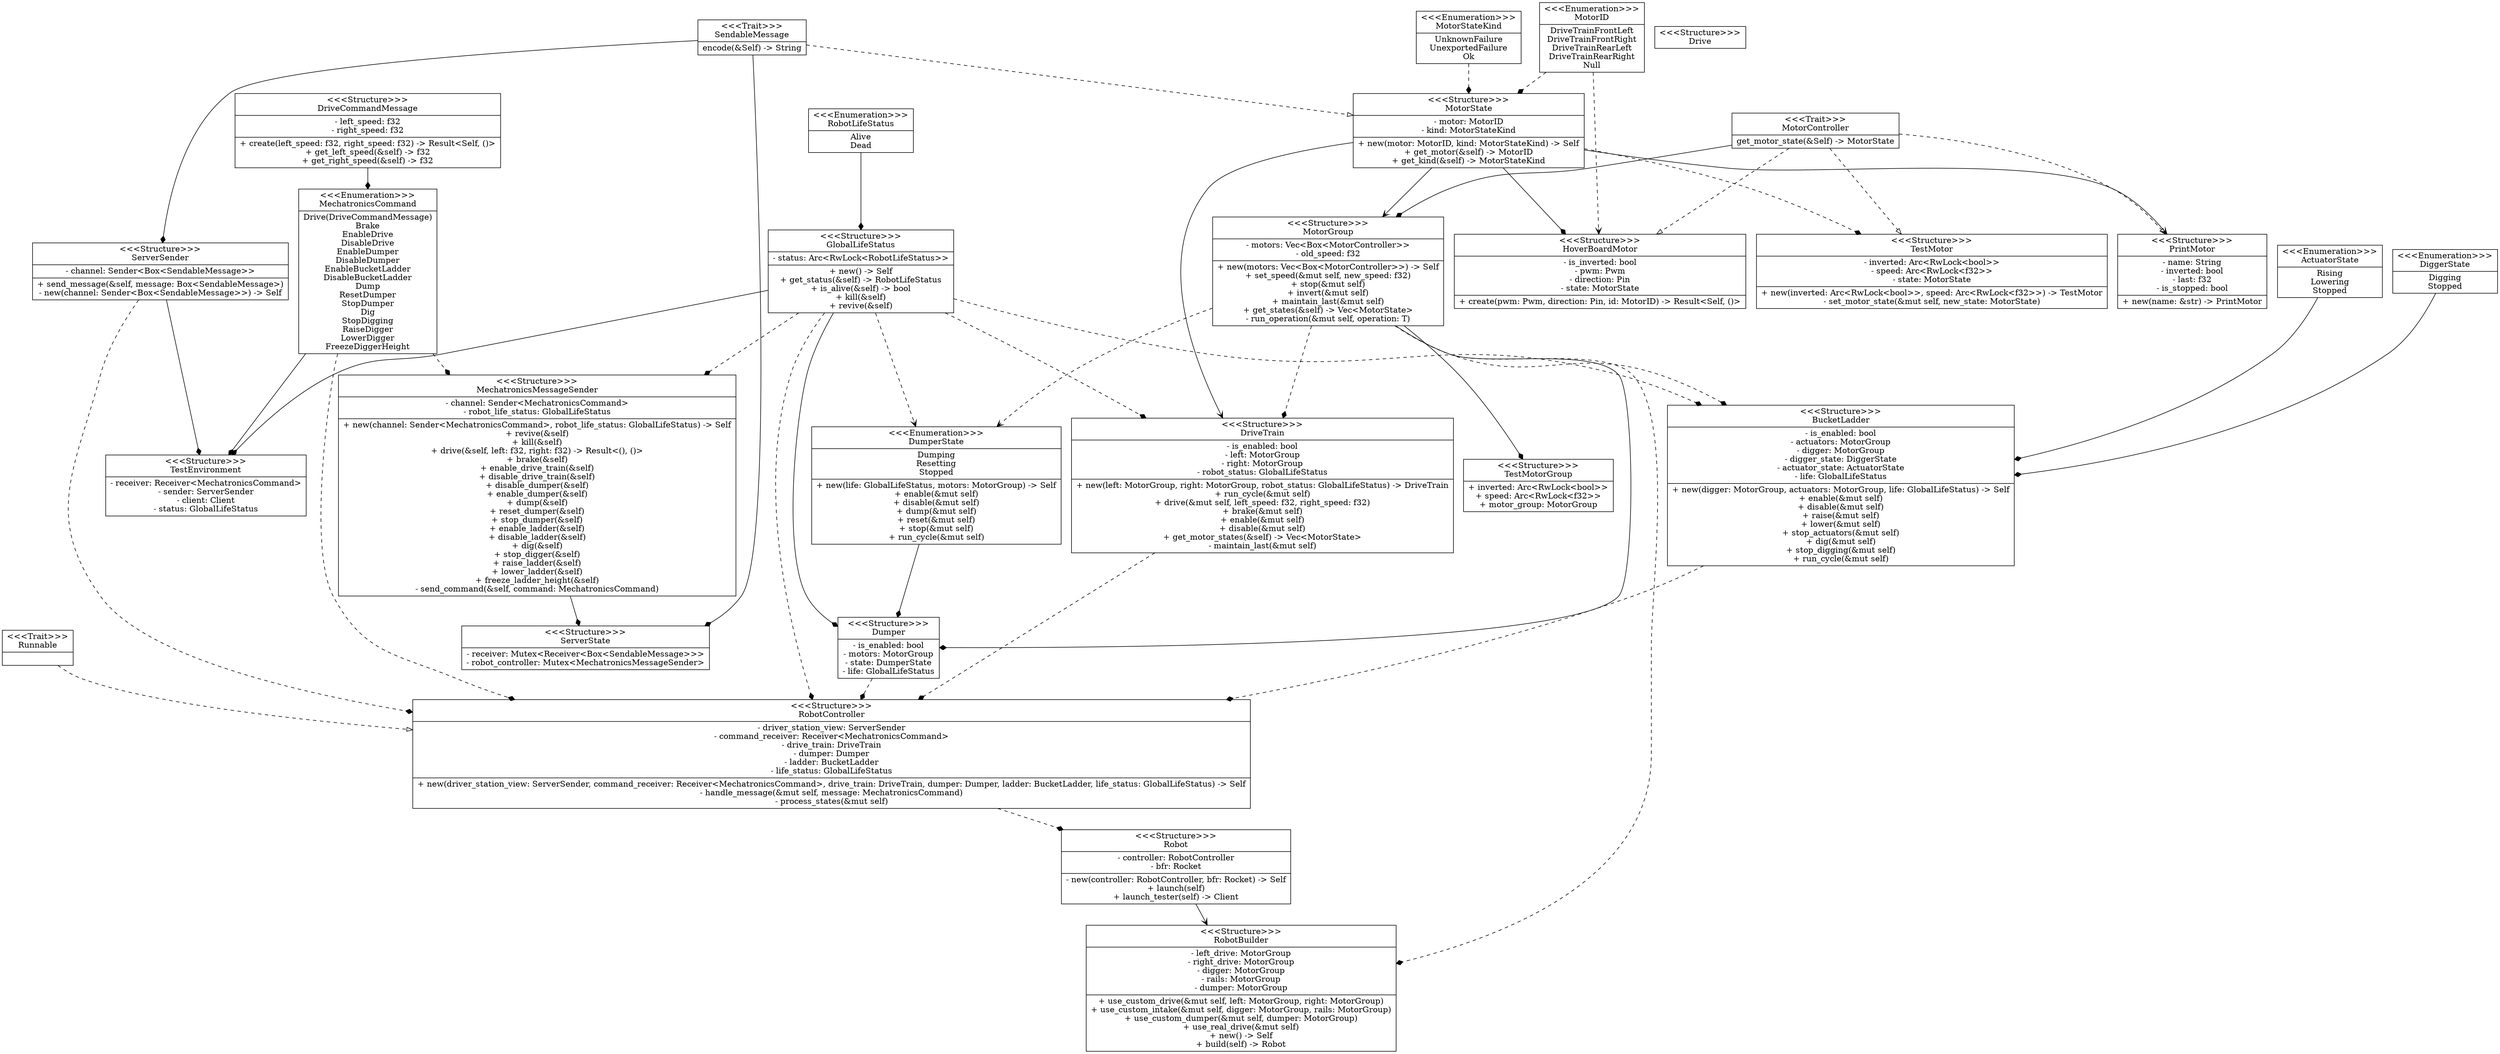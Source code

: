 digraph ml {
    ndTestMotorGroup[label="{&lt;&lt;&lt;Structure&gt;&gt;&gt;\nTestMotorGroup|+ inverted: Arc&lt;RwLock&lt;bool&gt;&gt;\n+ speed: Arc&lt;RwLock&lt;f32&gt;&gt;\n+ motor_group: MotorGroup}"][shape="record"];
    ndMotorGroup[label="{&lt;&lt;&lt;Structure&gt;&gt;&gt;\nMotorGroup|- motors: Vec&lt;Box&lt;MotorController&gt;&gt;\n- old_speed: f32|+ new(motors: Vec&lt;Box&lt;MotorController&gt;&gt;) -&gt; Self\n+ set_speed(&amp;mut self, new_speed: f32)\n+ stop(&amp;mut self)\n+ invert(&amp;mut self)\n+ maintain_last(&amp;mut self)\n+ get_states(&amp;self) -&gt; Vec&lt;MotorState&gt;\n- run_operation(&amp;mut self, operation: T)}"][shape="record"];
    ndTestMotor[label="{&lt;&lt;&lt;Structure&gt;&gt;&gt;\nTestMotor|- inverted: Arc&lt;RwLock&lt;bool&gt;&gt;\n- speed: Arc&lt;RwLock&lt;f32&gt;&gt;\n- state: MotorState|+ new(inverted: Arc&lt;RwLock&lt;bool&gt;&gt;, speed: Arc&lt;RwLock&lt;f32&gt;&gt;) -&gt; TestMotor\n- set_motor_state(&amp;mut self, new_state: MotorState)}"][shape="record"];
    ndHoverBoardMotor[label="{&lt;&lt;&lt;Structure&gt;&gt;&gt;\nHoverBoardMotor|- is_inverted: bool\n- pwm: Pwm\n- direction: Pin\n- state: MotorState|+ create(pwm: Pwm, direction: Pin, id: MotorID) -&gt; Result&lt;Self, ()&gt;}"][shape="record"];
    ndPrintMotor[label="{&lt;&lt;&lt;Structure&gt;&gt;&gt;\nPrintMotor|- name: String\n- inverted: bool\n- last: f32\n- is_stopped: bool|+ new(name: &amp;str) -&gt; PrintMotor}"][shape="record"];
    ndMotorStateKind[label="{&lt;&lt;&lt;Enumeration&gt;&gt;&gt;\nMotorStateKind|UnknownFailure\nUnexportedFailure\nOk}"][shape="record"];
    ndMotorController[label="{&lt;&lt;&lt;Trait&gt;&gt;&gt;\nMotorController|get_motor_state(&amp;Self) -&gt; MotorState}"][shape="record"];
    ndMotorState[label="{&lt;&lt;&lt;Structure&gt;&gt;&gt;\nMotorState|- motor: MotorID\n- kind: MotorStateKind|+ new(motor: MotorID, kind: MotorStateKind) -&gt; Self\n+ get_motor(&amp;self) -&gt; MotorID\n+ get_kind(&amp;self) -&gt; MotorStateKind}"][shape="record"];
    ndTestMotorGroup[label="{&lt;&lt;&lt;Structure&gt;&gt;&gt;\nTestMotorGroup|+ inverted: Arc&lt;RwLock&lt;bool&gt;&gt;\n+ speed: Arc&lt;RwLock&lt;f32&gt;&gt;\n+ motor_group: MotorGroup}"][shape="record"];
    ndDumper[label="{&lt;&lt;&lt;Structure&gt;&gt;&gt;\nDumper|- is_enabled: bool\n- motors: MotorGroup\n- state: DumperState\n- life: GlobalLifeStatus}"][shape="record"];
    ndDumperState[label="{&lt;&lt;&lt;Enumeration&gt;&gt;&gt;\nDumperState|Dumping\nResetting\nStopped|+ new(life: GlobalLifeStatus, motors: MotorGroup) -&gt; Self\n+ enable(&amp;mut self)\n+ disable(&amp;mut self)\n+ dump(&amp;mut self)\n+ reset(&amp;mut self)\n+ stop(&amp;mut self)\n+ run_cycle(&amp;mut self)}"][shape="record"];
    ndTestMotorGroup[label="{&lt;&lt;&lt;Structure&gt;&gt;&gt;\nTestMotorGroup|+ inverted: Arc&lt;RwLock&lt;bool&gt;&gt;\n+ speed: Arc&lt;RwLock&lt;f32&gt;&gt;\n+ motor_group: MotorGroup}"][shape="record"];
    ndActuatorState[label="{&lt;&lt;&lt;Enumeration&gt;&gt;&gt;\nActuatorState|Rising\nLowering\nStopped}"][shape="record"];
    ndDiggerState[label="{&lt;&lt;&lt;Enumeration&gt;&gt;&gt;\nDiggerState|Digging\nStopped}"][shape="record"];
    ndBucketLadder[label="{&lt;&lt;&lt;Structure&gt;&gt;&gt;\nBucketLadder|- is_enabled: bool\n- actuators: MotorGroup\n- digger: MotorGroup\n- digger_state: DiggerState\n- actuator_state: ActuatorState\n- life: GlobalLifeStatus|+ new(digger: MotorGroup, actuators: MotorGroup, life: GlobalLifeStatus) -&gt; Self\n+ enable(&amp;mut self)\n+ disable(&amp;mut self)\n+ raise(&amp;mut self)\n+ lower(&amp;mut self)\n+ stop_actuators(&amp;mut self)\n+ dig(&amp;mut self)\n+ stop_digging(&amp;mut self)\n+ run_cycle(&amp;mut self)}"][shape="record"];
    ndTestMotorGroup[label="{&lt;&lt;&lt;Structure&gt;&gt;&gt;\nTestMotorGroup|+ inverted: Arc&lt;RwLock&lt;bool&gt;&gt;\n+ speed: Arc&lt;RwLock&lt;f32&gt;&gt;\n+ motor_group: MotorGroup}"][shape="record"];
    ndDriveTrain[label="{&lt;&lt;&lt;Structure&gt;&gt;&gt;\nDriveTrain|- is_enabled: bool\n- left: MotorGroup\n- right: MotorGroup\n- robot_status: GlobalLifeStatus|+ new(left: MotorGroup, right: MotorGroup, robot_status: GlobalLifeStatus) -&gt; DriveTrain\n+ run_cycle(&amp;mut self)\n+ drive(&amp;mut self, left_speed: f32, right_speed: f32)\n+ brake(&amp;mut self)\n+ enable(&amp;mut self)\n+ disable(&amp;mut self)\n+ get_motor_states(&amp;self) -&gt; Vec&lt;MotorState&gt;\n- maintain_last(&amp;mut self)}"][shape="record"];
    ndRobotController[label="{&lt;&lt;&lt;Structure&gt;&gt;&gt;\nRobotController|- driver_station_view: ServerSender\n- command_receiver: Receiver&lt;MechatronicsCommand&gt;\n- drive_train: DriveTrain\n- dumper: Dumper\n- ladder: BucketLadder\n- life_status: GlobalLifeStatus|+ new(driver_station_view: ServerSender, command_receiver: Receiver&lt;MechatronicsCommand&gt;, drive_train: DriveTrain, dumper: Dumper, ladder: BucketLadder, life_status: GlobalLifeStatus) -&gt; Self\n- handle_message(&amp;mut self, message: MechatronicsCommand)\n- process_states(&amp;mut self)}"][shape="record"];
    ndRobotLifeStatus[label="{&lt;&lt;&lt;Enumeration&gt;&gt;&gt;\nRobotLifeStatus|Alive\nDead}"][shape="record"];
    ndGlobalLifeStatus[label="{&lt;&lt;&lt;Structure&gt;&gt;&gt;\nGlobalLifeStatus|- status: Arc&lt;RwLock&lt;RobotLifeStatus&gt;&gt;|+ new() -&gt; Self\n+ get_status(&amp;self) -&gt; RobotLifeStatus\n+ is_alive(&amp;self) -&gt; bool\n+ kill(&amp;self)\n+ revive(&amp;self)}"][shape="record"];
    ndMechatronicsCommand[label="{&lt;&lt;&lt;Enumeration&gt;&gt;&gt;\nMechatronicsCommand|Drive(DriveCommandMessage)\nBrake\nEnableDrive\nDisableDrive\nEnableDumper\nDisableDumper\nEnableBucketLadder\nDisableBucketLadder\nDump\nResetDumper\nStopDumper\nDig\nStopDigging\nRaiseDigger\nLowerDigger\nFreezeDiggerHeight}"][shape="record"];
    ndMechatronicsMessageSender[label="{&lt;&lt;&lt;Structure&gt;&gt;&gt;\nMechatronicsMessageSender|- channel: Sender&lt;MechatronicsCommand&gt;\n- robot_life_status: GlobalLifeStatus|+ new(channel: Sender&lt;MechatronicsCommand&gt;, robot_life_status: GlobalLifeStatus) -&gt; Self\n+ revive(&amp;self)\n+ kill(&amp;self)\n+ drive(&amp;self, left: f32, right: f32) -&gt; Result&lt;(), ()&gt;\n+ brake(&amp;self)\n+ enable_drive_train(&amp;self)\n+ disable_drive_train(&amp;self)\n+ disable_dumper(&amp;self)\n+ enable_dumper(&amp;self)\n+ dump(&amp;self)\n+ reset_dumper(&amp;self)\n+ stop_dumper(&amp;self)\n+ enable_ladder(&amp;self)\n+ disable_ladder(&amp;self)\n+ dig(&amp;self)\n+ stop_digger(&amp;self)\n+ raise_ladder(&amp;self)\n+ lower_ladder(&amp;self)\n+ freeze_ladder_height(&amp;self)\n- send_command(&amp;self, command: MechatronicsCommand)}"][shape="record"];
    ndDriveCommandMessage[label="{&lt;&lt;&lt;Structure&gt;&gt;&gt;\nDriveCommandMessage|- left_speed: f32\n- right_speed: f32|+ create(left_speed: f32, right_speed: f32) -&gt; Result&lt;Self, ()&gt;\n+ get_left_speed(&amp;self) -&gt; f32\n+ get_right_speed(&amp;self) -&gt; f32}"][shape="record"];
    ndTestEnvironment[label="{&lt;&lt;&lt;Structure&gt;&gt;&gt;\nTestEnvironment|- receiver: Receiver&lt;MechatronicsCommand&gt;\n- sender: ServerSender\n- client: Client\n- status: GlobalLifeStatus}"][shape="record"];
    ndSendableMessage[label="{&lt;&lt;&lt;Trait&gt;&gt;&gt;\nSendableMessage|encode(&amp;Self) -&gt; String}"][shape="record"];
    ndServerSender[label="{&lt;&lt;&lt;Structure&gt;&gt;&gt;\nServerSender|- channel: Sender&lt;Box&lt;SendableMessage&gt;&gt;|+ send_message(&amp;self, message: Box&lt;SendableMessage&gt;)\n- new(channel: Sender&lt;Box&lt;SendableMessage&gt;&gt;) -&gt; Self}"][shape="record"];
    ndServerState[label="{&lt;&lt;&lt;Structure&gt;&gt;&gt;\nServerState|- receiver: Mutex&lt;Receiver&lt;Box&lt;SendableMessage&gt;&gt;&gt;\n- robot_controller: Mutex&lt;MechatronicsMessageSender&gt;}"][shape="record"];
    ndDrive[label="{&lt;&lt;&lt;Structure&gt;&gt;&gt;\nDrive}"][shape="record"];
    ndRobotBuilder[label="{&lt;&lt;&lt;Structure&gt;&gt;&gt;\nRobotBuilder|- left_drive: MotorGroup\n- right_drive: MotorGroup\n- digger: MotorGroup\n- rails: MotorGroup\n- dumper: MotorGroup|+ use_custom_drive(&amp;mut self, left: MotorGroup, right: MotorGroup)\n+ use_custom_intake(&amp;mut self, digger: MotorGroup, rails: MotorGroup)\n+ use_custom_dumper(&amp;mut self, dumper: MotorGroup)\n+ use_real_drive(&amp;mut self)\n+ new() -&gt; Self\n+ build(self) -&gt; Robot}"][shape="record"];
    ndRobot[label="{&lt;&lt;&lt;Structure&gt;&gt;&gt;\nRobot|- controller: RobotController\n- bfr: Rocket|- new(controller: RobotController, bfr: Rocket) -&gt; Self\n+ launch(self)\n+ launch_tester(self) -&gt; Client}"][shape="record"];
    ndRunnable[label="{&lt;&lt;&lt;Trait&gt;&gt;&gt;\nRunnable|}"][shape="record"];
    ndTestMotorGroup[label="{&lt;&lt;&lt;Structure&gt;&gt;&gt;\nTestMotorGroup|+ inverted: Arc&lt;RwLock&lt;bool&gt;&gt;\n+ speed: Arc&lt;RwLock&lt;f32&gt;&gt;\n+ motor_group: MotorGroup}"][shape="record"];
    ndMotorID[label="{&lt;&lt;&lt;Enumeration&gt;&gt;&gt;\nMotorID|DriveTrainFrontLeft\nDriveTrainFrontRight\nDriveTrainRearLeft\nDriveTrainRearRight\nNull}"][shape="record"];
    ndMotorGroup -> ndTestMotorGroup[label=""][arrowhead="diamond"];
    ndMotorGroup -> ndDumper[label=""][arrowhead="diamond"];
    ndMotorGroup -> ndDumperState[label=""][style="dashed"][arrowhead="vee"];
    ndMotorGroup -> ndBucketLadder[label=""][style="dashed"][arrowhead="diamond"];
    ndMotorGroup -> ndDriveTrain[label=""][style="dashed"][arrowhead="diamond"];
    ndMotorGroup -> ndRobotBuilder[label=""][style="dashed"][arrowhead="diamond"];
    ndMotorStateKind -> ndMotorState[label=""][style="dashed"][arrowhead="diamond"];
    ndMotorController -> ndMotorGroup[label=""][arrowhead="diamond"];
    ndMotorController -> ndTestMotor[label=""][style="dashed"][arrowhead="onormal"];
    ndMotorController -> ndHoverBoardMotor[label=""][style="dashed"][arrowhead="onormal"];
    ndMotorController -> ndPrintMotor[label=""][style="dashed"][arrowhead="onormal"];
    ndMotorState -> ndMotorGroup[label=""][arrowhead="vee"];
    ndMotorState -> ndTestMotor[label=""][style="dashed"][arrowhead="diamond"];
    ndMotorState -> ndHoverBoardMotor[label=""][arrowhead="diamond"];
    ndMotorState -> ndPrintMotor[label=""][arrowhead="vee"];
    ndMotorState -> ndDriveTrain[label=""][arrowhead="vee"];
    ndDumper -> ndRobotController[label=""][style="dashed"][arrowhead="diamond"];
    ndDumperState -> ndDumper[label=""][arrowhead="diamond"];
    ndActuatorState -> ndBucketLadder[label=""][arrowhead="diamond"];
    ndDiggerState -> ndBucketLadder[label=""][arrowhead="diamond"];
    ndBucketLadder -> ndRobotController[label=""][style="dashed"][arrowhead="diamond"];
    ndDriveTrain -> ndRobotController[label=""][style="dashed"][arrowhead="diamond"];
    ndRobotController -> ndRobot[label=""][style="dashed"][arrowhead="diamond"];
    ndRobotLifeStatus -> ndGlobalLifeStatus[label=""][arrowhead="diamond"];
    ndGlobalLifeStatus -> ndDumper[label=""][arrowhead="diamond"];
    ndGlobalLifeStatus -> ndDumperState[label=""][style="dashed"][arrowhead="vee"];
    ndGlobalLifeStatus -> ndBucketLadder[label=""][style="dashed"][arrowhead="diamond"];
    ndGlobalLifeStatus -> ndDriveTrain[label=""][style="dashed"][arrowhead="diamond"];
    ndGlobalLifeStatus -> ndRobotController[label=""][style="dashed"][arrowhead="diamond"];
    ndGlobalLifeStatus -> ndMechatronicsMessageSender[label=""][style="dashed"][arrowhead="diamond"];
    ndGlobalLifeStatus -> ndTestEnvironment[label=""][arrowhead="diamond"];
    ndMechatronicsCommand -> ndRobotController[label=""][style="dashed"][arrowhead="diamond"];
    ndMechatronicsCommand -> ndMechatronicsMessageSender[label=""][style="dashed"][arrowhead="diamond"];
    ndMechatronicsCommand -> ndTestEnvironment[label=""][arrowhead="diamond"];
    ndMechatronicsMessageSender -> ndServerState[label=""][arrowhead="diamond"];
    ndDriveCommandMessage -> ndMechatronicsCommand[label=""][arrowhead="diamond"];
    ndSendableMessage -> ndMotorState[label=""][style="dashed"][arrowhead="onormal"];
    ndSendableMessage -> ndServerSender[label=""][arrowhead="diamond"];
    ndSendableMessage -> ndServerState[label=""][arrowhead="diamond"];
    ndServerSender -> ndRobotController[label=""][style="dashed"][arrowhead="diamond"];
    ndServerSender -> ndTestEnvironment[label=""][arrowhead="diamond"];
    ndRobot -> ndRobotBuilder[label=""][arrowhead="vee"];
    ndRunnable -> ndRobotController[label=""][style="dashed"][arrowhead="onormal"];
    ndMotorID -> ndHoverBoardMotor[label=""][style="dashed"][arrowhead="vee"];
    ndMotorID -> ndMotorState[label=""][style="dashed"][arrowhead="diamond"];
}
